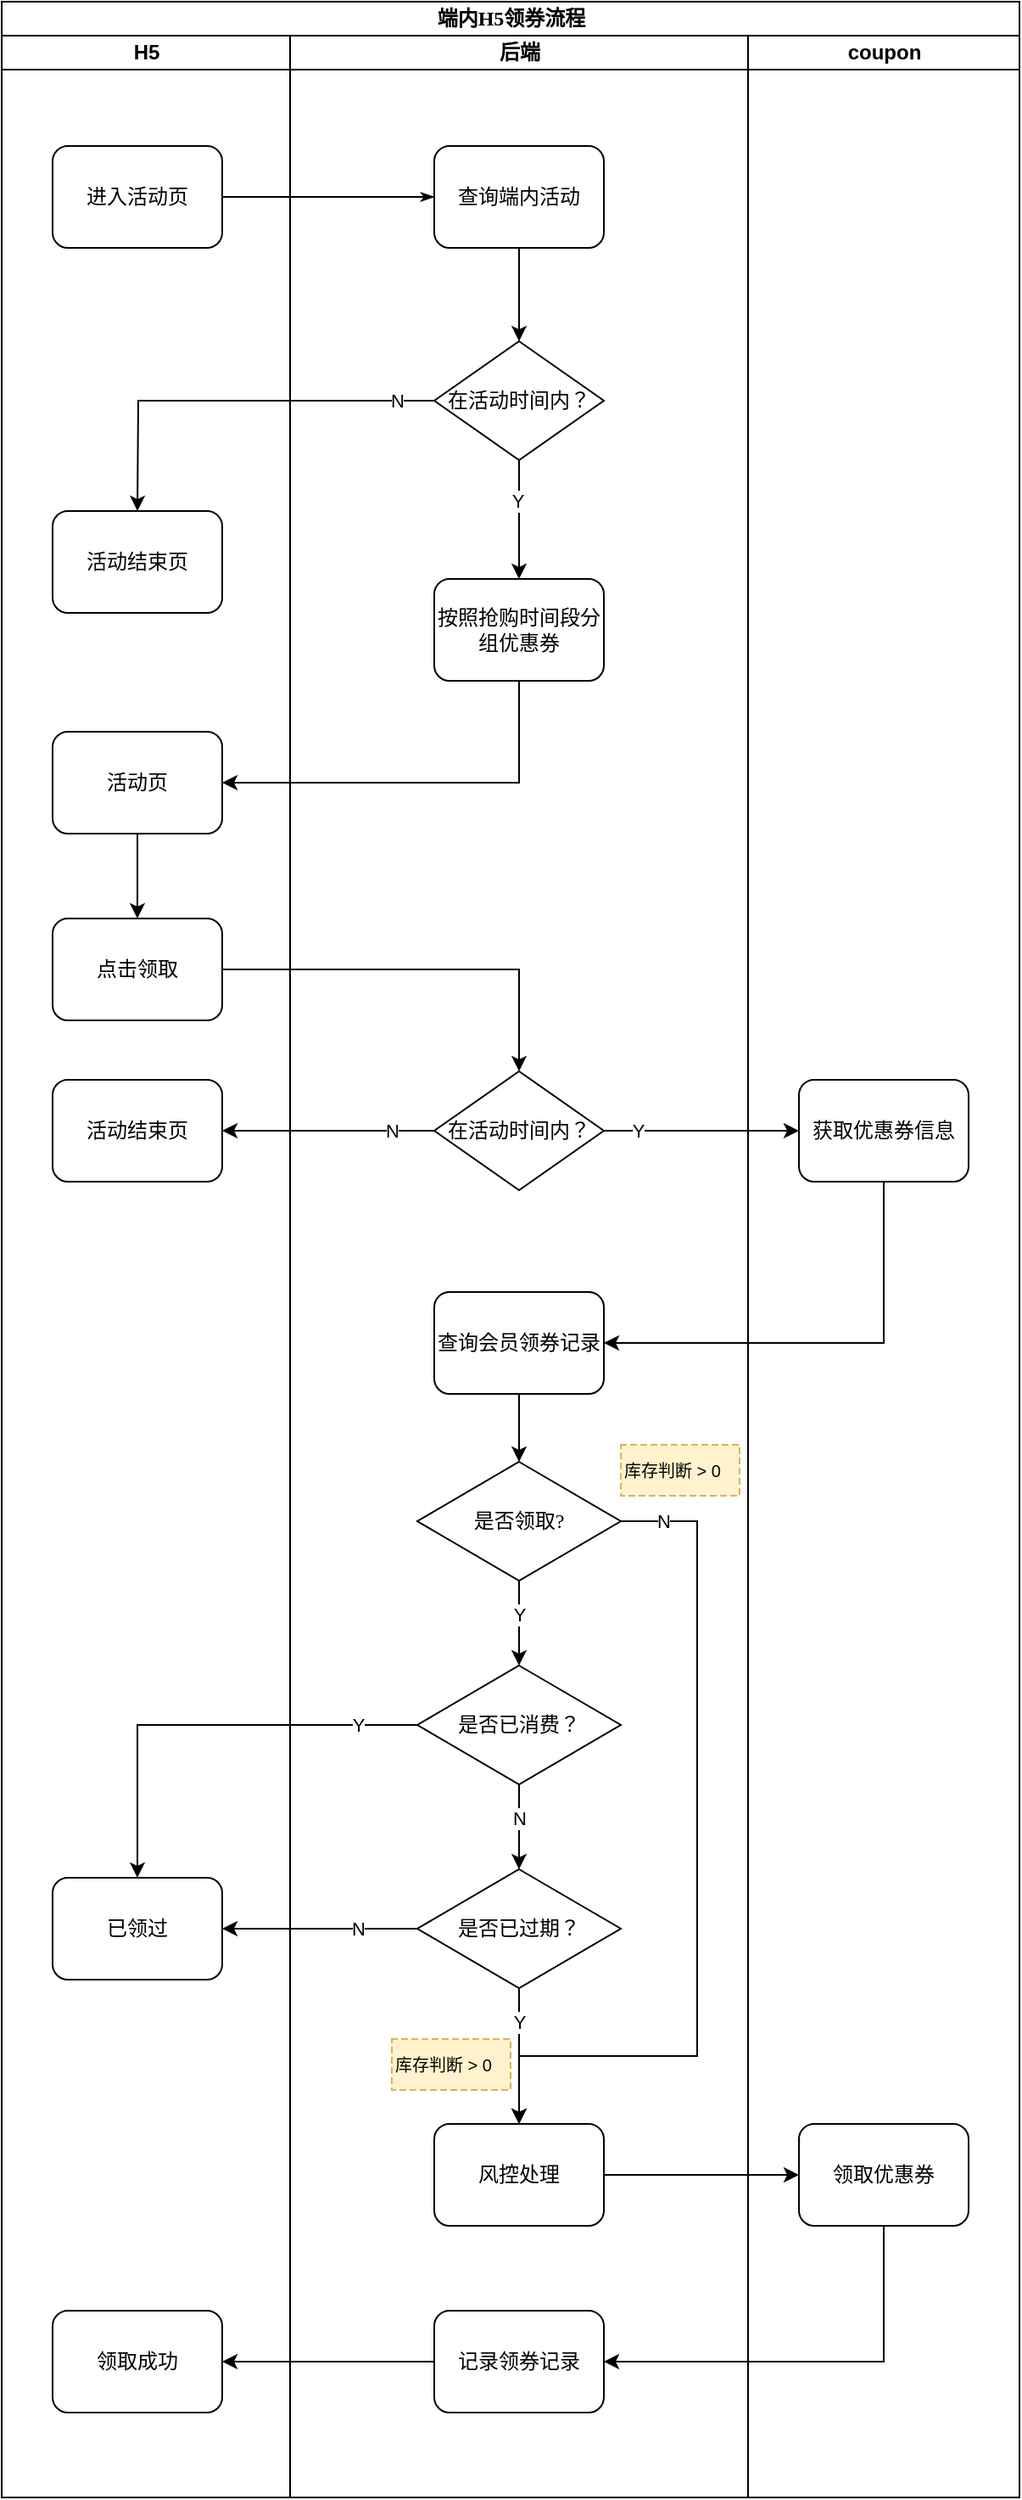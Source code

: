 <mxfile version="21.3.5" type="github">
  <diagram name="第 1 页" id="RJZACQ4GHc-sYOY2gze5">
    <mxGraphModel dx="1793" dy="986" grid="1" gridSize="10" guides="1" tooltips="1" connect="1" arrows="1" fold="1" page="1" pageScale="1" pageWidth="160000" pageHeight="160000" math="0" shadow="0">
      <root>
        <mxCell id="0" />
        <mxCell id="1" parent="0" />
        <mxCell id="11f8AV2FICEe3owmwWPE-1" value="端内H5领券流程" style="swimlane;html=1;childLayout=stackLayout;startSize=20;rounded=0;shadow=0;labelBackgroundColor=none;strokeWidth=1;fontFamily=Verdana;fontSize=12;align=center;" vertex="1" parent="1">
          <mxGeometry x="50" y="70" width="600" height="1470" as="geometry" />
        </mxCell>
        <mxCell id="11f8AV2FICEe3owmwWPE-12" style="edgeStyle=orthogonalEdgeStyle;rounded=1;html=1;labelBackgroundColor=none;startArrow=none;startFill=0;startSize=5;endArrow=classicThin;endFill=1;endSize=5;jettySize=auto;orthogonalLoop=1;strokeWidth=1;fontFamily=Verdana;fontSize=8;exitX=1;exitY=0.5;exitDx=0;exitDy=0;" edge="1" parent="11f8AV2FICEe3owmwWPE-1" source="11f8AV2FICEe3owmwWPE-3" target="11f8AV2FICEe3owmwWPE-16">
          <mxGeometry relative="1" as="geometry">
            <mxPoint x="120" y="115" as="sourcePoint" />
          </mxGeometry>
        </mxCell>
        <mxCell id="11f8AV2FICEe3owmwWPE-2" value="H5" style="swimlane;html=1;startSize=20;" vertex="1" parent="11f8AV2FICEe3owmwWPE-1">
          <mxGeometry y="20" width="170" height="1450" as="geometry">
            <mxRectangle y="20" width="40" height="1450" as="alternateBounds" />
          </mxGeometry>
        </mxCell>
        <mxCell id="11f8AV2FICEe3owmwWPE-3" value="进入活动页" style="rounded=1;whiteSpace=wrap;html=1;shadow=0;labelBackgroundColor=none;strokeWidth=1;fontFamily=Verdana;fontSize=12;align=center;" vertex="1" parent="11f8AV2FICEe3owmwWPE-2">
          <mxGeometry x="30" y="65" width="100" height="60" as="geometry" />
        </mxCell>
        <mxCell id="11f8AV2FICEe3owmwWPE-4" value="活动结束页" style="rounded=1;whiteSpace=wrap;html=1;shadow=0;labelBackgroundColor=none;strokeWidth=1;fontFamily=Verdana;fontSize=12;align=center;" vertex="1" parent="11f8AV2FICEe3owmwWPE-2">
          <mxGeometry x="30" y="280" width="100" height="60" as="geometry" />
        </mxCell>
        <mxCell id="11f8AV2FICEe3owmwWPE-5" value="点击领取" style="rounded=1;whiteSpace=wrap;html=1;shadow=0;labelBackgroundColor=none;strokeWidth=1;fontFamily=Verdana;fontSize=12;align=center;" vertex="1" parent="11f8AV2FICEe3owmwWPE-2">
          <mxGeometry x="30" y="520" width="100" height="60" as="geometry" />
        </mxCell>
        <mxCell id="11f8AV2FICEe3owmwWPE-10" value="活动结束页" style="rounded=1;whiteSpace=wrap;html=1;shadow=0;labelBackgroundColor=none;strokeWidth=1;fontFamily=Verdana;fontSize=12;align=center;" vertex="1" parent="11f8AV2FICEe3owmwWPE-2">
          <mxGeometry x="30" y="615" width="100" height="60" as="geometry" />
        </mxCell>
        <mxCell id="11f8AV2FICEe3owmwWPE-50" value="活动页" style="rounded=1;whiteSpace=wrap;html=1;shadow=0;labelBackgroundColor=none;strokeWidth=1;fontFamily=Verdana;fontSize=12;align=center;" vertex="1" parent="11f8AV2FICEe3owmwWPE-2">
          <mxGeometry x="30" y="410" width="100" height="60" as="geometry" />
        </mxCell>
        <mxCell id="11f8AV2FICEe3owmwWPE-84" value="" style="edgeStyle=orthogonalEdgeStyle;rounded=0;orthogonalLoop=1;jettySize=auto;html=1;" edge="1" parent="11f8AV2FICEe3owmwWPE-2" source="11f8AV2FICEe3owmwWPE-50" target="11f8AV2FICEe3owmwWPE-5">
          <mxGeometry relative="1" as="geometry" />
        </mxCell>
        <mxCell id="11f8AV2FICEe3owmwWPE-112" value="已领过" style="rounded=1;whiteSpace=wrap;html=1;shadow=0;labelBackgroundColor=none;strokeWidth=1;fontFamily=Verdana;fontSize=12;align=center;" vertex="1" parent="11f8AV2FICEe3owmwWPE-2">
          <mxGeometry x="30" y="1085" width="100" height="60" as="geometry" />
        </mxCell>
        <mxCell id="11f8AV2FICEe3owmwWPE-128" value="领取成功" style="rounded=1;whiteSpace=wrap;html=1;shadow=0;labelBackgroundColor=none;strokeWidth=1;fontFamily=Verdana;fontSize=12;align=center;" vertex="1" parent="11f8AV2FICEe3owmwWPE-2">
          <mxGeometry x="30" y="1340" width="100" height="60" as="geometry" />
        </mxCell>
        <mxCell id="11f8AV2FICEe3owmwWPE-63" style="edgeStyle=orthogonalEdgeStyle;rounded=0;orthogonalLoop=1;jettySize=auto;html=1;" edge="1" parent="11f8AV2FICEe3owmwWPE-1" source="11f8AV2FICEe3owmwWPE-17">
          <mxGeometry relative="1" as="geometry">
            <mxPoint x="80" y="300" as="targetPoint" />
          </mxGeometry>
        </mxCell>
        <mxCell id="11f8AV2FICEe3owmwWPE-64" value="N" style="edgeLabel;html=1;align=center;verticalAlign=middle;resizable=0;points=[];" vertex="1" connectable="0" parent="11f8AV2FICEe3owmwWPE-63">
          <mxGeometry x="-0.877" y="-1" relative="1" as="geometry">
            <mxPoint x="-8" y="1" as="offset" />
          </mxGeometry>
        </mxCell>
        <mxCell id="11f8AV2FICEe3owmwWPE-65" value="" style="edgeStyle=orthogonalEdgeStyle;rounded=0;orthogonalLoop=1;jettySize=auto;html=1;entryX=0.5;entryY=0;entryDx=0;entryDy=0;" edge="1" parent="11f8AV2FICEe3owmwWPE-1" source="11f8AV2FICEe3owmwWPE-5" target="11f8AV2FICEe3owmwWPE-22">
          <mxGeometry relative="1" as="geometry">
            <mxPoint x="285" y="640" as="targetPoint" />
          </mxGeometry>
        </mxCell>
        <mxCell id="11f8AV2FICEe3owmwWPE-13" value="后端" style="swimlane;html=1;startSize=20;" vertex="1" parent="11f8AV2FICEe3owmwWPE-1">
          <mxGeometry x="170" y="20" width="270" height="1450" as="geometry">
            <mxRectangle x="170" y="20" width="40" height="1450" as="alternateBounds" />
          </mxGeometry>
        </mxCell>
        <mxCell id="11f8AV2FICEe3owmwWPE-15" value="" style="edgeStyle=orthogonalEdgeStyle;rounded=0;orthogonalLoop=1;jettySize=auto;html=1;" edge="1" parent="11f8AV2FICEe3owmwWPE-13" source="11f8AV2FICEe3owmwWPE-16" target="11f8AV2FICEe3owmwWPE-17">
          <mxGeometry relative="1" as="geometry" />
        </mxCell>
        <mxCell id="11f8AV2FICEe3owmwWPE-16" value="查询端内活动" style="rounded=1;whiteSpace=wrap;html=1;shadow=0;labelBackgroundColor=none;strokeWidth=1;fontFamily=Verdana;fontSize=12;align=center;" vertex="1" parent="11f8AV2FICEe3owmwWPE-13">
          <mxGeometry x="85" y="65" width="100" height="60" as="geometry" />
        </mxCell>
        <mxCell id="11f8AV2FICEe3owmwWPE-17" value="在活动时间内？" style="rhombus;whiteSpace=wrap;html=1;rounded=0;shadow=0;labelBackgroundColor=none;strokeWidth=1;fontFamily=Verdana;fontSize=12;align=center;" vertex="1" parent="11f8AV2FICEe3owmwWPE-13">
          <mxGeometry x="85" y="180" width="100" height="70" as="geometry" />
        </mxCell>
        <mxCell id="11f8AV2FICEe3owmwWPE-22" value="在活动时间内？" style="rhombus;whiteSpace=wrap;html=1;rounded=0;shadow=0;labelBackgroundColor=none;strokeWidth=1;fontFamily=Verdana;fontSize=12;align=center;" vertex="1" parent="11f8AV2FICEe3owmwWPE-13">
          <mxGeometry x="85" y="610" width="100" height="70" as="geometry" />
        </mxCell>
        <mxCell id="11f8AV2FICEe3owmwWPE-23" value="查询会员领券记录" style="rounded=1;whiteSpace=wrap;html=1;shadow=0;labelBackgroundColor=none;strokeWidth=1;fontFamily=Verdana;fontSize=12;align=center;" vertex="1" parent="11f8AV2FICEe3owmwWPE-13">
          <mxGeometry x="85" y="740" width="100" height="60" as="geometry" />
        </mxCell>
        <mxCell id="11f8AV2FICEe3owmwWPE-25" value="按照抢购时间段分组优惠券" style="rounded=1;whiteSpace=wrap;html=1;shadow=0;labelBackgroundColor=none;strokeWidth=1;fontFamily=Verdana;fontSize=12;align=center;" vertex="1" parent="11f8AV2FICEe3owmwWPE-13">
          <mxGeometry x="85" y="320" width="100" height="60" as="geometry" />
        </mxCell>
        <mxCell id="11f8AV2FICEe3owmwWPE-26" style="edgeStyle=orthogonalEdgeStyle;rounded=0;orthogonalLoop=1;jettySize=auto;html=1;" edge="1" parent="11f8AV2FICEe3owmwWPE-13" source="11f8AV2FICEe3owmwWPE-17" target="11f8AV2FICEe3owmwWPE-25">
          <mxGeometry relative="1" as="geometry" />
        </mxCell>
        <mxCell id="11f8AV2FICEe3owmwWPE-27" value="Y" style="edgeLabel;html=1;align=center;verticalAlign=middle;resizable=0;points=[];" vertex="1" connectable="0" parent="11f8AV2FICEe3owmwWPE-26">
          <mxGeometry x="-0.314" y="-1" relative="1" as="geometry">
            <mxPoint as="offset" />
          </mxGeometry>
        </mxCell>
        <mxCell id="11f8AV2FICEe3owmwWPE-103" value="" style="edgeStyle=orthogonalEdgeStyle;rounded=0;orthogonalLoop=1;jettySize=auto;html=1;" edge="1" parent="11f8AV2FICEe3owmwWPE-13" source="11f8AV2FICEe3owmwWPE-23" target="11f8AV2FICEe3owmwWPE-44">
          <mxGeometry relative="1" as="geometry">
            <mxPoint x="135" y="930" as="sourcePoint" />
          </mxGeometry>
        </mxCell>
        <mxCell id="11f8AV2FICEe3owmwWPE-43" value="Y" style="edgeStyle=orthogonalEdgeStyle;rounded=0;orthogonalLoop=1;jettySize=auto;html=1;" edge="1" parent="11f8AV2FICEe3owmwWPE-13" source="11f8AV2FICEe3owmwWPE-44" target="11f8AV2FICEe3owmwWPE-47">
          <mxGeometry x="-0.2" relative="1" as="geometry">
            <mxPoint as="offset" />
          </mxGeometry>
        </mxCell>
        <mxCell id="11f8AV2FICEe3owmwWPE-44" value="是否领取?" style="rhombus;whiteSpace=wrap;html=1;rounded=0;shadow=0;labelBackgroundColor=none;strokeWidth=1;fontFamily=Verdana;fontSize=12;align=center;" vertex="1" parent="11f8AV2FICEe3owmwWPE-13">
          <mxGeometry x="75" y="840" width="120" height="70" as="geometry" />
        </mxCell>
        <mxCell id="11f8AV2FICEe3owmwWPE-48" value="是否已过期？" style="rhombus;whiteSpace=wrap;html=1;rounded=0;shadow=0;labelBackgroundColor=none;strokeWidth=1;fontFamily=Verdana;fontSize=12;align=center;" vertex="1" parent="11f8AV2FICEe3owmwWPE-13">
          <mxGeometry x="75" y="1080" width="120" height="70" as="geometry" />
        </mxCell>
        <mxCell id="11f8AV2FICEe3owmwWPE-57" value="风控处理" style="rounded=1;whiteSpace=wrap;html=1;shadow=0;labelBackgroundColor=none;strokeWidth=1;fontFamily=Verdana;fontSize=12;align=center;" vertex="1" parent="11f8AV2FICEe3owmwWPE-13">
          <mxGeometry x="85" y="1230" width="100" height="60" as="geometry" />
        </mxCell>
        <mxCell id="11f8AV2FICEe3owmwWPE-106" style="edgeStyle=orthogonalEdgeStyle;rounded=0;orthogonalLoop=1;jettySize=auto;html=1;" edge="1" parent="11f8AV2FICEe3owmwWPE-13" source="11f8AV2FICEe3owmwWPE-47" target="11f8AV2FICEe3owmwWPE-48">
          <mxGeometry relative="1" as="geometry" />
        </mxCell>
        <mxCell id="11f8AV2FICEe3owmwWPE-107" value="N" style="edgeLabel;html=1;align=center;verticalAlign=middle;resizable=0;points=[];" vertex="1" connectable="0" parent="11f8AV2FICEe3owmwWPE-106">
          <mxGeometry x="-0.167" y="-2" relative="1" as="geometry">
            <mxPoint x="2" y="-1" as="offset" />
          </mxGeometry>
        </mxCell>
        <mxCell id="11f8AV2FICEe3owmwWPE-47" value="是否已消费？" style="rhombus;whiteSpace=wrap;html=1;rounded=0;shadow=0;labelBackgroundColor=none;strokeWidth=1;fontFamily=Verdana;fontSize=12;align=center;" vertex="1" parent="11f8AV2FICEe3owmwWPE-13">
          <mxGeometry x="75" y="960" width="120" height="70" as="geometry" />
        </mxCell>
        <mxCell id="11f8AV2FICEe3owmwWPE-49" value="库存判断 &amp;gt; 0" style="shape=partialRectangle;html=1;top=1;align=left;dashed=1;fontSize=10;fillColor=#fff2cc;strokeColor=#d6b656;" vertex="1" parent="11f8AV2FICEe3owmwWPE-13">
          <mxGeometry x="60" y="1180" width="70" height="30" as="geometry" />
        </mxCell>
        <mxCell id="11f8AV2FICEe3owmwWPE-45" value="库存判断 &amp;gt; 0" style="shape=partialRectangle;html=1;top=1;align=left;dashed=1;fontSize=10;fillColor=#fff2cc;strokeColor=#d6b656;" vertex="1" parent="11f8AV2FICEe3owmwWPE-13">
          <mxGeometry x="195" y="830" width="70" height="30" as="geometry" />
        </mxCell>
        <mxCell id="11f8AV2FICEe3owmwWPE-55" style="edgeStyle=orthogonalEdgeStyle;rounded=0;orthogonalLoop=1;jettySize=auto;html=1;" edge="1" parent="11f8AV2FICEe3owmwWPE-13" source="11f8AV2FICEe3owmwWPE-48" target="11f8AV2FICEe3owmwWPE-57">
          <mxGeometry relative="1" as="geometry">
            <mxPoint x="135" y="1300" as="targetPoint" />
          </mxGeometry>
        </mxCell>
        <mxCell id="11f8AV2FICEe3owmwWPE-56" value="Y" style="edgeLabel;html=1;align=center;verticalAlign=middle;resizable=0;points=[];" vertex="1" connectable="0" parent="11f8AV2FICEe3owmwWPE-55">
          <mxGeometry x="-0.773" y="2" relative="1" as="geometry">
            <mxPoint x="-2" y="11" as="offset" />
          </mxGeometry>
        </mxCell>
        <mxCell id="11f8AV2FICEe3owmwWPE-108" style="edgeStyle=orthogonalEdgeStyle;rounded=0;orthogonalLoop=1;jettySize=auto;html=1;entryX=0.5;entryY=0;entryDx=0;entryDy=0;" edge="1" parent="11f8AV2FICEe3owmwWPE-13" source="11f8AV2FICEe3owmwWPE-44" target="11f8AV2FICEe3owmwWPE-57">
          <mxGeometry relative="1" as="geometry">
            <Array as="points">
              <mxPoint x="240" y="875" />
              <mxPoint x="240" y="1190" />
              <mxPoint x="135" y="1190" />
            </Array>
          </mxGeometry>
        </mxCell>
        <mxCell id="11f8AV2FICEe3owmwWPE-109" value="N" style="edgeLabel;html=1;align=center;verticalAlign=middle;resizable=0;points=[];" vertex="1" connectable="0" parent="11f8AV2FICEe3owmwWPE-108">
          <mxGeometry x="-0.895" y="-3" relative="1" as="geometry">
            <mxPoint x="-2" y="-3" as="offset" />
          </mxGeometry>
        </mxCell>
        <mxCell id="11f8AV2FICEe3owmwWPE-117" value="记录领券记录" style="rounded=1;whiteSpace=wrap;html=1;shadow=0;labelBackgroundColor=none;strokeWidth=1;fontFamily=Verdana;fontSize=12;align=center;" vertex="1" parent="11f8AV2FICEe3owmwWPE-13">
          <mxGeometry x="85" y="1340" width="100" height="60" as="geometry" />
        </mxCell>
        <mxCell id="11f8AV2FICEe3owmwWPE-79" value="coupon" style="swimlane;html=1;startSize=20;" vertex="1" parent="11f8AV2FICEe3owmwWPE-1">
          <mxGeometry x="440" y="20" width="160" height="1450" as="geometry" />
        </mxCell>
        <mxCell id="11f8AV2FICEe3owmwWPE-81" value="领取优惠券" style="rounded=1;whiteSpace=wrap;html=1;shadow=0;labelBackgroundColor=none;strokeWidth=1;fontFamily=Verdana;fontSize=12;align=center;" vertex="1" parent="11f8AV2FICEe3owmwWPE-79">
          <mxGeometry x="30" y="1230" width="100" height="60" as="geometry" />
        </mxCell>
        <mxCell id="11f8AV2FICEe3owmwWPE-98" value="获取优惠券信息" style="rounded=1;whiteSpace=wrap;html=1;shadow=0;labelBackgroundColor=none;strokeWidth=1;fontFamily=Verdana;fontSize=12;align=center;" vertex="1" parent="11f8AV2FICEe3owmwWPE-79">
          <mxGeometry x="30" y="615" width="100" height="60" as="geometry" />
        </mxCell>
        <mxCell id="11f8AV2FICEe3owmwWPE-85" style="edgeStyle=orthogonalEdgeStyle;rounded=0;orthogonalLoop=1;jettySize=auto;html=1;" edge="1" parent="11f8AV2FICEe3owmwWPE-1" source="11f8AV2FICEe3owmwWPE-22" target="11f8AV2FICEe3owmwWPE-10">
          <mxGeometry relative="1" as="geometry" />
        </mxCell>
        <mxCell id="11f8AV2FICEe3owmwWPE-86" value="N" style="edgeLabel;html=1;align=center;verticalAlign=middle;resizable=0;points=[];" vertex="1" connectable="0" parent="11f8AV2FICEe3owmwWPE-85">
          <mxGeometry x="-0.467" y="2" relative="1" as="geometry">
            <mxPoint x="8" y="-2" as="offset" />
          </mxGeometry>
        </mxCell>
        <mxCell id="11f8AV2FICEe3owmwWPE-90" style="edgeStyle=orthogonalEdgeStyle;rounded=0;orthogonalLoop=1;jettySize=auto;html=1;exitX=0;exitY=0.5;exitDx=0;exitDy=0;entryX=1;entryY=0.5;entryDx=0;entryDy=0;" edge="1" parent="11f8AV2FICEe3owmwWPE-1" source="11f8AV2FICEe3owmwWPE-48" target="11f8AV2FICEe3owmwWPE-112">
          <mxGeometry relative="1" as="geometry">
            <mxPoint x="130" y="1530" as="targetPoint" />
            <Array as="points" />
          </mxGeometry>
        </mxCell>
        <mxCell id="11f8AV2FICEe3owmwWPE-91" value="N" style="edgeLabel;html=1;align=center;verticalAlign=middle;resizable=0;points=[];" vertex="1" connectable="0" parent="11f8AV2FICEe3owmwWPE-90">
          <mxGeometry x="-0.879" y="1" relative="1" as="geometry">
            <mxPoint x="-28" y="-1" as="offset" />
          </mxGeometry>
        </mxCell>
        <mxCell id="11f8AV2FICEe3owmwWPE-24" style="edgeStyle=orthogonalEdgeStyle;rounded=0;orthogonalLoop=1;jettySize=auto;html=1;entryX=1;entryY=0.5;entryDx=0;entryDy=0;" edge="1" parent="11f8AV2FICEe3owmwWPE-1" source="11f8AV2FICEe3owmwWPE-25" target="11f8AV2FICEe3owmwWPE-50">
          <mxGeometry relative="1" as="geometry">
            <Array as="points">
              <mxPoint x="305" y="460" />
            </Array>
          </mxGeometry>
        </mxCell>
        <mxCell id="11f8AV2FICEe3owmwWPE-99" style="edgeStyle=orthogonalEdgeStyle;rounded=0;orthogonalLoop=1;jettySize=auto;html=1;" edge="1" parent="11f8AV2FICEe3owmwWPE-1" source="11f8AV2FICEe3owmwWPE-22" target="11f8AV2FICEe3owmwWPE-98">
          <mxGeometry relative="1" as="geometry" />
        </mxCell>
        <mxCell id="11f8AV2FICEe3owmwWPE-100" value="Y" style="edgeLabel;html=1;align=center;verticalAlign=middle;resizable=0;points=[];" vertex="1" connectable="0" parent="11f8AV2FICEe3owmwWPE-99">
          <mxGeometry x="-0.939" y="-3" relative="1" as="geometry">
            <mxPoint x="16" y="-3" as="offset" />
          </mxGeometry>
        </mxCell>
        <mxCell id="11f8AV2FICEe3owmwWPE-101" style="edgeStyle=orthogonalEdgeStyle;rounded=0;orthogonalLoop=1;jettySize=auto;html=1;entryX=1;entryY=0.5;entryDx=0;entryDy=0;" edge="1" parent="11f8AV2FICEe3owmwWPE-1" source="11f8AV2FICEe3owmwWPE-98" target="11f8AV2FICEe3owmwWPE-23">
          <mxGeometry relative="1" as="geometry">
            <Array as="points">
              <mxPoint x="520" y="790" />
            </Array>
          </mxGeometry>
        </mxCell>
        <mxCell id="11f8AV2FICEe3owmwWPE-113" style="edgeStyle=orthogonalEdgeStyle;rounded=0;orthogonalLoop=1;jettySize=auto;html=1;entryX=0.5;entryY=0;entryDx=0;entryDy=0;" edge="1" parent="11f8AV2FICEe3owmwWPE-1" source="11f8AV2FICEe3owmwWPE-47" target="11f8AV2FICEe3owmwWPE-112">
          <mxGeometry relative="1" as="geometry" />
        </mxCell>
        <mxCell id="11f8AV2FICEe3owmwWPE-114" value="Y" style="edgeLabel;html=1;align=center;verticalAlign=middle;resizable=0;points=[];" vertex="1" connectable="0" parent="11f8AV2FICEe3owmwWPE-113">
          <mxGeometry x="-0.496" y="-2" relative="1" as="geometry">
            <mxPoint x="29" y="2" as="offset" />
          </mxGeometry>
        </mxCell>
        <mxCell id="11f8AV2FICEe3owmwWPE-115" style="edgeStyle=orthogonalEdgeStyle;rounded=0;orthogonalLoop=1;jettySize=auto;html=1;" edge="1" parent="11f8AV2FICEe3owmwWPE-1" source="11f8AV2FICEe3owmwWPE-57" target="11f8AV2FICEe3owmwWPE-81">
          <mxGeometry relative="1" as="geometry" />
        </mxCell>
        <mxCell id="11f8AV2FICEe3owmwWPE-118" style="edgeStyle=orthogonalEdgeStyle;rounded=0;orthogonalLoop=1;jettySize=auto;html=1;" edge="1" parent="11f8AV2FICEe3owmwWPE-1" source="11f8AV2FICEe3owmwWPE-81" target="11f8AV2FICEe3owmwWPE-117">
          <mxGeometry relative="1" as="geometry">
            <Array as="points">
              <mxPoint x="520" y="1390" />
            </Array>
          </mxGeometry>
        </mxCell>
        <mxCell id="11f8AV2FICEe3owmwWPE-129" style="edgeStyle=orthogonalEdgeStyle;rounded=0;orthogonalLoop=1;jettySize=auto;html=1;" edge="1" parent="11f8AV2FICEe3owmwWPE-1" source="11f8AV2FICEe3owmwWPE-117" target="11f8AV2FICEe3owmwWPE-128">
          <mxGeometry relative="1" as="geometry" />
        </mxCell>
      </root>
    </mxGraphModel>
  </diagram>
</mxfile>
